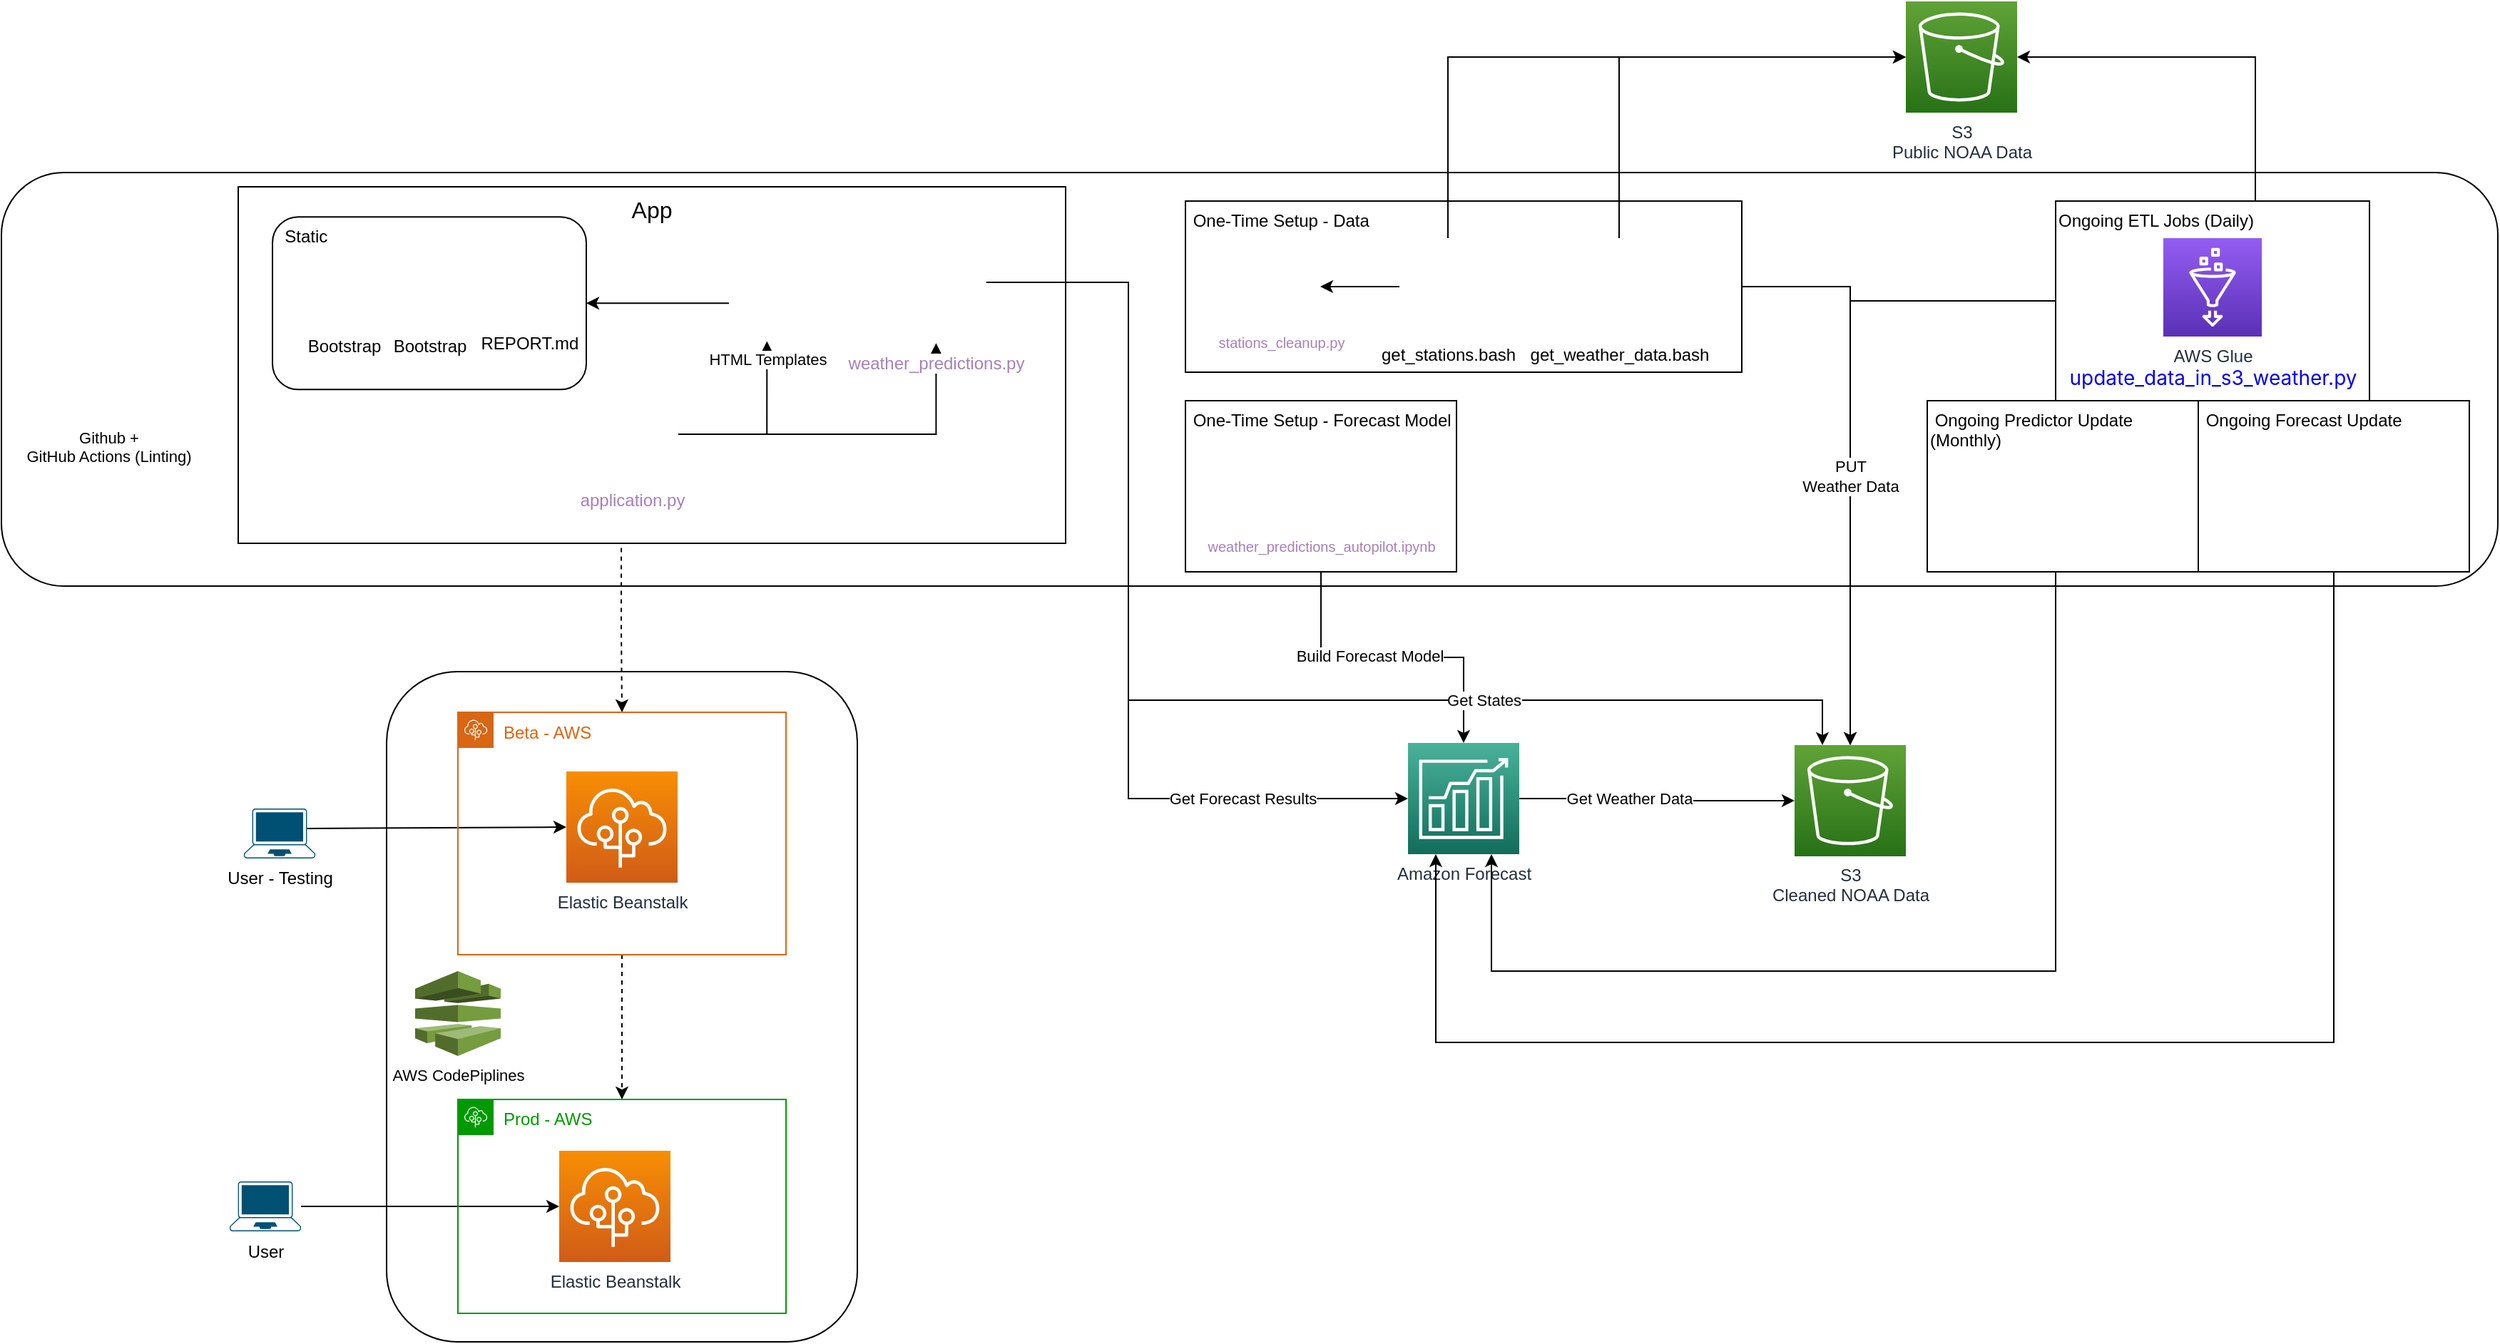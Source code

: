 <mxfile version="20.5.1" type="github">
  <diagram id="uCUmhPaclYyrkWVYoByS" name="Page-1">
    <mxGraphModel dx="2807" dy="969" grid="1" gridSize="10" guides="1" tooltips="1" connect="1" arrows="1" fold="1" page="1" pageScale="1" pageWidth="850" pageHeight="1100" math="0" shadow="0">
      <root>
        <mxCell id="0" />
        <mxCell id="1" parent="0" />
        <mxCell id="N-B8ZxFEc36IfZRzfziT-39" value="" style="rounded=1;whiteSpace=wrap;html=1;fontSize=11;fillColor=none;" vertex="1" parent="1">
          <mxGeometry x="-110" y="150" width="1750" height="290" as="geometry" />
        </mxCell>
        <mxCell id="N-B8ZxFEc36IfZRzfziT-44" style="edgeStyle=orthogonalEdgeStyle;rounded=0;orthogonalLoop=1;jettySize=auto;html=1;entryX=0.5;entryY=0;entryDx=0;entryDy=0;entryPerimeter=0;fontSize=11;" edge="1" parent="1" source="N-B8ZxFEc36IfZRzfziT-42" target="N-B8ZxFEc36IfZRzfziT-43">
          <mxGeometry relative="1" as="geometry" />
        </mxCell>
        <mxCell id="N-B8ZxFEc36IfZRzfziT-51" value="Build Forecast Model" style="edgeLabel;html=1;align=center;verticalAlign=middle;resizable=0;points=[];fontSize=11;" vertex="1" connectable="0" parent="N-B8ZxFEc36IfZRzfziT-44">
          <mxGeometry x="-0.144" y="1" relative="1" as="geometry">
            <mxPoint as="offset" />
          </mxGeometry>
        </mxCell>
        <mxCell id="N-B8ZxFEc36IfZRzfziT-42" value="&amp;nbsp;One-Time Setup - Forecast Model" style="rounded=0;whiteSpace=wrap;html=1;fillColor=none;align=left;verticalAlign=top;" vertex="1" parent="1">
          <mxGeometry x="720" y="310" width="190" height="120" as="geometry" />
        </mxCell>
        <mxCell id="N-B8ZxFEc36IfZRzfziT-41" value="" style="rounded=1;whiteSpace=wrap;html=1;fontSize=11;" vertex="1" parent="1">
          <mxGeometry x="160" y="500" width="330" height="470" as="geometry" />
        </mxCell>
        <mxCell id="N-B8ZxFEc36IfZRzfziT-37" style="edgeStyle=orthogonalEdgeStyle;rounded=0;orthogonalLoop=1;jettySize=auto;html=1;entryX=0.5;entryY=0;entryDx=0;entryDy=0;entryPerimeter=0;fontSize=11;" edge="1" parent="1" source="N-B8ZxFEc36IfZRzfziT-12" target="PGNGUmruBmEjUjXc-qWK-37">
          <mxGeometry relative="1" as="geometry" />
        </mxCell>
        <mxCell id="N-B8ZxFEc36IfZRzfziT-12" value="&amp;nbsp;One-Time Setup - Data" style="rounded=0;whiteSpace=wrap;html=1;fillColor=none;align=left;verticalAlign=top;" vertex="1" parent="1">
          <mxGeometry x="720" y="170" width="390" height="120" as="geometry" />
        </mxCell>
        <mxCell id="PGNGUmruBmEjUjXc-qWK-28" style="edgeStyle=orthogonalEdgeStyle;rounded=0;orthogonalLoop=1;jettySize=auto;html=1;dashed=1;exitX=0.463;exitY=1.013;exitDx=0;exitDy=0;exitPerimeter=0;" parent="1" source="PGNGUmruBmEjUjXc-qWK-51" target="PGNGUmruBmEjUjXc-qWK-30" edge="1">
          <mxGeometry relative="1" as="geometry">
            <mxPoint x="465" y="480" as="targetPoint" />
            <mxPoint x="482" y="231.519" as="sourcePoint" />
          </mxGeometry>
        </mxCell>
        <mxCell id="PGNGUmruBmEjUjXc-qWK-35" style="edgeStyle=orthogonalEdgeStyle;rounded=0;orthogonalLoop=1;jettySize=auto;html=1;" parent="1" source="PGNGUmruBmEjUjXc-qWK-2" target="PGNGUmruBmEjUjXc-qWK-32" edge="1">
          <mxGeometry relative="1" as="geometry" />
        </mxCell>
        <mxCell id="PGNGUmruBmEjUjXc-qWK-2" value="User" style="points=[[0.13,0.02,0],[0.5,0,0],[0.87,0.02,0],[0.885,0.4,0],[0.985,0.985,0],[0.5,1,0],[0.015,0.985,0],[0.115,0.4,0]];verticalLabelPosition=bottom;sketch=0;html=1;verticalAlign=top;aspect=fixed;align=center;pointerEvents=1;shape=mxgraph.cisco19.laptop;fillColor=#005073;strokeColor=none;" parent="1" vertex="1">
          <mxGeometry x="50" y="857.5" width="50" height="35" as="geometry" />
        </mxCell>
        <mxCell id="PGNGUmruBmEjUjXc-qWK-12" value="User - Testing" style="points=[[0.13,0.02,0],[0.5,0,0],[0.87,0.02,0],[0.885,0.4,0],[0.985,0.985,0],[0.5,1,0],[0.015,0.985,0],[0.115,0.4,0]];verticalLabelPosition=bottom;sketch=0;html=1;verticalAlign=top;aspect=fixed;align=center;pointerEvents=1;shape=mxgraph.cisco19.laptop;fillColor=#005073;strokeColor=none;" parent="1" vertex="1">
          <mxGeometry x="60" y="596" width="50" height="35" as="geometry" />
        </mxCell>
        <mxCell id="PGNGUmruBmEjUjXc-qWK-13" value="" style="endArrow=classic;html=1;rounded=0;exitX=0.885;exitY=0.4;exitDx=0;exitDy=0;exitPerimeter=0;entryX=0;entryY=0.5;entryDx=0;entryDy=0;entryPerimeter=0;" parent="1" source="PGNGUmruBmEjUjXc-qWK-12" target="PGNGUmruBmEjUjXc-qWK-11" edge="1">
          <mxGeometry width="50" height="50" relative="1" as="geometry">
            <mxPoint x="120" y="640" as="sourcePoint" />
            <mxPoint x="170" y="590" as="targetPoint" />
          </mxGeometry>
        </mxCell>
        <mxCell id="PGNGUmruBmEjUjXc-qWK-36" style="edgeStyle=orthogonalEdgeStyle;rounded=0;orthogonalLoop=1;jettySize=auto;html=1;entryX=0.5;entryY=0;entryDx=0;entryDy=0;dashed=1;fontColor=#009900;" parent="1" source="PGNGUmruBmEjUjXc-qWK-30" target="PGNGUmruBmEjUjXc-qWK-31" edge="1">
          <mxGeometry relative="1" as="geometry" />
        </mxCell>
        <mxCell id="PGNGUmruBmEjUjXc-qWK-30" value="Beta - AWS" style="points=[[0,0],[0.25,0],[0.5,0],[0.75,0],[1,0],[1,0.25],[1,0.5],[1,0.75],[1,1],[0.75,1],[0.5,1],[0.25,1],[0,1],[0,0.75],[0,0.5],[0,0.25]];outlineConnect=0;gradientColor=none;html=1;whiteSpace=wrap;fontSize=12;fontStyle=0;container=1;pointerEvents=0;collapsible=0;recursiveResize=0;shape=mxgraph.aws4.group;grIcon=mxgraph.aws4.group_elastic_beanstalk;strokeColor=#D86613;fillColor=none;verticalAlign=top;align=left;spacingLeft=30;fontColor=#D86613;dashed=0;" parent="1" vertex="1">
          <mxGeometry x="210" y="528.5" width="230" height="170" as="geometry" />
        </mxCell>
        <mxCell id="PGNGUmruBmEjUjXc-qWK-11" value="Elastic Beanstalk" style="sketch=0;points=[[0,0,0],[0.25,0,0],[0.5,0,0],[0.75,0,0],[1,0,0],[0,1,0],[0.25,1,0],[0.5,1,0],[0.75,1,0],[1,1,0],[0,0.25,0],[0,0.5,0],[0,0.75,0],[1,0.25,0],[1,0.5,0],[1,0.75,0]];outlineConnect=0;fontColor=#232F3E;gradientColor=#F78E04;gradientDirection=north;fillColor=#D05C17;strokeColor=#ffffff;dashed=0;verticalLabelPosition=bottom;verticalAlign=top;align=center;html=1;fontSize=12;fontStyle=0;aspect=fixed;shape=mxgraph.aws4.resourceIcon;resIcon=mxgraph.aws4.elastic_beanstalk;" parent="PGNGUmruBmEjUjXc-qWK-30" vertex="1">
          <mxGeometry x="76" y="41.5" width="78" height="78" as="geometry" />
        </mxCell>
        <mxCell id="PGNGUmruBmEjUjXc-qWK-31" value="&lt;font color=&quot;#009900&quot;&gt;Prod - AWS&lt;/font&gt;" style="points=[[0,0],[0.25,0],[0.5,0],[0.75,0],[1,0],[1,0.25],[1,0.5],[1,0.75],[1,1],[0.75,1],[0.5,1],[0.25,1],[0,1],[0,0.75],[0,0.5],[0,0.25]];outlineConnect=0;gradientColor=none;html=1;whiteSpace=wrap;fontSize=12;fontStyle=0;container=1;pointerEvents=0;collapsible=0;recursiveResize=0;shape=mxgraph.aws4.group;grIcon=mxgraph.aws4.group_elastic_beanstalk;strokeColor=#009900;fillColor=none;verticalAlign=top;align=left;spacingLeft=30;fontColor=#D86613;dashed=0;" parent="1" vertex="1">
          <mxGeometry x="210" y="800" width="230" height="150" as="geometry" />
        </mxCell>
        <mxCell id="PGNGUmruBmEjUjXc-qWK-32" value="Elastic Beanstalk" style="sketch=0;points=[[0,0,0],[0.25,0,0],[0.5,0,0],[0.75,0,0],[1,0,0],[0,1,0],[0.25,1,0],[0.5,1,0],[0.75,1,0],[1,1,0],[0,0.25,0],[0,0.5,0],[0,0.75,0],[1,0.25,0],[1,0.5,0],[1,0.75,0]];outlineConnect=0;fontColor=#232F3E;gradientColor=#F78E04;gradientDirection=north;fillColor=#D05C17;strokeColor=#ffffff;dashed=0;verticalLabelPosition=bottom;verticalAlign=top;align=center;html=1;fontSize=12;fontStyle=0;aspect=fixed;shape=mxgraph.aws4.resourceIcon;resIcon=mxgraph.aws4.elastic_beanstalk;" parent="PGNGUmruBmEjUjXc-qWK-31" vertex="1">
          <mxGeometry x="71" y="36" width="78" height="78" as="geometry" />
        </mxCell>
        <mxCell id="PGNGUmruBmEjUjXc-qWK-48" value="stations_cleanup.py" style="shape=image;html=1;verticalAlign=top;verticalLabelPosition=bottom;labelBackgroundColor=#ffffff;imageAspect=0;aspect=fixed;image=https://cdn1.iconfinder.com/data/icons/ionicons-fill-vol-2/512/logo-python-128.png;strokeColor=#A680B8;fontColor=#A680B8;fontSize=10;" parent="1" vertex="1">
          <mxGeometry x="759.997" y="202.756" width="54.49" height="54.49" as="geometry" />
        </mxCell>
        <mxCell id="PGNGUmruBmEjUjXc-qWK-49" value="weather_predictions_autopilot.ipynb" style="shape=image;html=1;verticalAlign=top;verticalLabelPosition=bottom;labelBackgroundColor=#ffffff;imageAspect=0;aspect=fixed;image=https://cdn1.iconfinder.com/data/icons/ionicons-fill-vol-2/512/logo-python-128.png;strokeColor=#A680B8;fontColor=#A680B8;fontSize=10;" parent="1" vertex="1">
          <mxGeometry x="784.844" y="339.848" width="60.31" height="60.31" as="geometry" />
        </mxCell>
        <mxCell id="N-B8ZxFEc36IfZRzfziT-4" value="" style="group" vertex="1" connectable="0" parent="1">
          <mxGeometry x="60" y="160" width="580" height="250" as="geometry" />
        </mxCell>
        <mxCell id="PGNGUmruBmEjUjXc-qWK-51" value="App" style="rounded=0;whiteSpace=wrap;html=1;fillColor=none;align=center;verticalAlign=top;fontSize=16;" parent="N-B8ZxFEc36IfZRzfziT-4" vertex="1">
          <mxGeometry x="-4" width="580" height="250" as="geometry" />
        </mxCell>
        <mxCell id="N-B8ZxFEc36IfZRzfziT-24" value="&amp;nbsp; Static" style="rounded=1;whiteSpace=wrap;html=1;align=left;labelPosition=center;verticalLabelPosition=middle;verticalAlign=top;" vertex="1" parent="N-B8ZxFEc36IfZRzfziT-4">
          <mxGeometry x="20" y="21.08" width="220" height="121.1" as="geometry" />
        </mxCell>
        <mxCell id="N-B8ZxFEc36IfZRzfziT-17" style="edgeStyle=orthogonalEdgeStyle;rounded=0;orthogonalLoop=1;jettySize=auto;html=1;" edge="1" parent="N-B8ZxFEc36IfZRzfziT-4" source="PGNGUmruBmEjUjXc-qWK-46" target="PGNGUmruBmEjUjXc-qWK-47">
          <mxGeometry relative="1" as="geometry" />
        </mxCell>
        <mxCell id="N-B8ZxFEc36IfZRzfziT-35" style="edgeStyle=orthogonalEdgeStyle;rounded=0;orthogonalLoop=1;jettySize=auto;html=1;entryX=0.5;entryY=1;entryDx=0;entryDy=0;fontSize=11;" edge="1" parent="N-B8ZxFEc36IfZRzfziT-4" source="PGNGUmruBmEjUjXc-qWK-46" target="N-B8ZxFEc36IfZRzfziT-32">
          <mxGeometry relative="1" as="geometry" />
        </mxCell>
        <mxCell id="PGNGUmruBmEjUjXc-qWK-46" value="application.py" style="shape=image;html=1;verticalAlign=top;verticalLabelPosition=bottom;labelBackgroundColor=#ffffff;imageAspect=0;aspect=fixed;image=https://cdn1.iconfinder.com/data/icons/ionicons-fill-vol-2/512/logo-python-128.png;strokeColor=#A680B8;fontColor=#A680B8;" parent="N-B8ZxFEc36IfZRzfziT-4" vertex="1">
          <mxGeometry x="240.0" y="141.253" width="64.488" height="64.488" as="geometry" />
        </mxCell>
        <mxCell id="PGNGUmruBmEjUjXc-qWK-47" value="weather_predictions.py" style="shape=image;html=1;verticalAlign=top;verticalLabelPosition=bottom;labelBackgroundColor=#ffffff;imageAspect=0;aspect=fixed;image=https://cdn1.iconfinder.com/data/icons/ionicons-fill-vol-2/512/logo-python-128.png;strokeColor=#A680B8;fontColor=#A680B8;" parent="N-B8ZxFEc36IfZRzfziT-4" vertex="1">
          <mxGeometry x="450.0" y="39.176" width="70.44" height="70.44" as="geometry" />
        </mxCell>
        <mxCell id="N-B8ZxFEc36IfZRzfziT-23" value="Bootstrap" style="shape=image;html=1;verticalAlign=top;verticalLabelPosition=bottom;labelBackgroundColor=#ffffff;imageAspect=0;aspect=fixed;image=https://cdn1.iconfinder.com/data/icons/bootstrap-vol-3/16/filetype-css-128.png;align=center;" vertex="1" parent="N-B8ZxFEc36IfZRzfziT-4">
          <mxGeometry x="50" y="57.793" width="40" height="40" as="geometry" />
        </mxCell>
        <mxCell id="N-B8ZxFEc36IfZRzfziT-25" value="Bootstrap" style="shape=image;html=1;verticalAlign=top;verticalLabelPosition=bottom;labelBackgroundColor=#ffffff;imageAspect=0;aspect=fixed;image=https://cdn1.iconfinder.com/data/icons/bootstrap-vol-3/16/filetype-js-128.png" vertex="1" parent="N-B8ZxFEc36IfZRzfziT-4">
          <mxGeometry x="110" y="57.793" width="40" height="40" as="geometry" />
        </mxCell>
        <mxCell id="N-B8ZxFEc36IfZRzfziT-26" value="REPORT.md" style="shape=image;html=1;verticalAlign=top;verticalLabelPosition=bottom;labelBackgroundColor=#ffffff;imageAspect=0;aspect=fixed;image=https://cdn1.iconfinder.com/data/icons/bootstrap-vol-3/16/filetype-md-128.png" vertex="1" parent="N-B8ZxFEc36IfZRzfziT-4">
          <mxGeometry x="179" y="54.904" width="41.5" height="41.5" as="geometry" />
        </mxCell>
        <mxCell id="N-B8ZxFEc36IfZRzfziT-30" value="" style="shape=image;html=1;verticalAlign=top;verticalLabelPosition=bottom;labelBackgroundColor=#ffffff;imageAspect=0;aspect=fixed;image=https://cdn1.iconfinder.com/data/icons/unicons-line-vol-3/24/flask-128.png" vertex="1" parent="N-B8ZxFEc36IfZRzfziT-4">
          <mxGeometry x="244" y="2.4" width="26.08" height="26.08" as="geometry" />
        </mxCell>
        <mxCell id="N-B8ZxFEc36IfZRzfziT-34" style="edgeStyle=orthogonalEdgeStyle;rounded=0;orthogonalLoop=1;jettySize=auto;html=1;entryX=1;entryY=0.5;entryDx=0;entryDy=0;fontSize=16;" edge="1" parent="N-B8ZxFEc36IfZRzfziT-4" source="N-B8ZxFEc36IfZRzfziT-32" target="N-B8ZxFEc36IfZRzfziT-24">
          <mxGeometry relative="1" as="geometry" />
        </mxCell>
        <mxCell id="N-B8ZxFEc36IfZRzfziT-32" value="HTML Templates" style="shape=image;html=1;verticalAlign=top;verticalLabelPosition=bottom;labelBackgroundColor=#ffffff;imageAspect=0;aspect=fixed;image=https://cdn2.iconfinder.com/data/icons/simple-files/128/HTML.png;fontSize=11;" vertex="1" parent="N-B8ZxFEc36IfZRzfziT-4">
          <mxGeometry x="340" y="55" width="53.26" height="53.26" as="geometry" />
        </mxCell>
        <mxCell id="PGNGUmruBmEjUjXc-qWK-37" value="S3&lt;br&gt;Cleaned NOAA Data" style="sketch=0;points=[[0,0,0],[0.25,0,0],[0.5,0,0],[0.75,0,0],[1,0,0],[0,1,0],[0.25,1,0],[0.5,1,0],[0.75,1,0],[1,1,0],[0,0.25,0],[0,0.5,0],[0,0.75,0],[1,0.25,0],[1,0.5,0],[1,0.75,0]];outlineConnect=0;fontColor=#232F3E;gradientColor=#60A337;gradientDirection=north;fillColor=#277116;strokeColor=#ffffff;dashed=0;verticalLabelPosition=bottom;verticalAlign=top;align=center;html=1;fontSize=12;fontStyle=0;aspect=fixed;shape=mxgraph.aws4.resourceIcon;resIcon=mxgraph.aws4.s3;" parent="1" vertex="1">
          <mxGeometry x="1147" y="551.46" width="78" height="78" as="geometry" />
        </mxCell>
        <mxCell id="PGNGUmruBmEjUjXc-qWK-41" style="edgeStyle=orthogonalEdgeStyle;rounded=0;orthogonalLoop=1;jettySize=auto;html=1;exitX=0.5;exitY=1;exitDx=0;exitDy=0;exitPerimeter=0;fontColor=#009900;" parent="1" source="PGNGUmruBmEjUjXc-qWK-37" target="PGNGUmruBmEjUjXc-qWK-37" edge="1">
          <mxGeometry relative="1" as="geometry" />
        </mxCell>
        <mxCell id="N-B8ZxFEc36IfZRzfziT-6" style="edgeStyle=orthogonalEdgeStyle;rounded=0;orthogonalLoop=1;jettySize=auto;html=1;entryX=1;entryY=0.5;entryDx=0;entryDy=0;" edge="1" parent="1" source="N-B8ZxFEc36IfZRzfziT-5" target="PGNGUmruBmEjUjXc-qWK-48">
          <mxGeometry relative="1" as="geometry" />
        </mxCell>
        <mxCell id="N-B8ZxFEc36IfZRzfziT-8" style="edgeStyle=orthogonalEdgeStyle;rounded=0;orthogonalLoop=1;jettySize=auto;html=1;exitX=0.5;exitY=0;exitDx=0;exitDy=0;entryX=0;entryY=0.5;entryDx=0;entryDy=0;entryPerimeter=0;" edge="1" parent="1" source="N-B8ZxFEc36IfZRzfziT-5" target="N-B8ZxFEc36IfZRzfziT-7">
          <mxGeometry relative="1" as="geometry">
            <Array as="points">
              <mxPoint x="904" y="69" />
            </Array>
          </mxGeometry>
        </mxCell>
        <mxCell id="N-B8ZxFEc36IfZRzfziT-5" value="get_stations.bash" style="shape=image;html=1;verticalAlign=top;verticalLabelPosition=bottom;labelBackgroundColor=#ffffff;imageAspect=0;aspect=fixed;image=https://cdn1.iconfinder.com/data/icons/bootstrap-vol-3/16/filetype-sh-128.png" vertex="1" parent="1">
          <mxGeometry x="870" y="196" width="68" height="68" as="geometry" />
        </mxCell>
        <mxCell id="N-B8ZxFEc36IfZRzfziT-7" value="S3&lt;br&gt;Public NOAA Data" style="sketch=0;points=[[0,0,0],[0.25,0,0],[0.5,0,0],[0.75,0,0],[1,0,0],[0,1,0],[0.25,1,0],[0.5,1,0],[0.75,1,0],[1,1,0],[0,0.25,0],[0,0.5,0],[0,0.75,0],[1,0.25,0],[1,0.5,0],[1,0.75,0]];outlineConnect=0;fontColor=#232F3E;gradientColor=#60A337;gradientDirection=north;fillColor=#277116;strokeColor=#ffffff;dashed=0;verticalLabelPosition=bottom;verticalAlign=top;align=center;html=1;fontSize=12;fontStyle=0;aspect=fixed;shape=mxgraph.aws4.resourceIcon;resIcon=mxgraph.aws4.s3;" vertex="1" parent="1">
          <mxGeometry x="1225" y="30" width="78" height="78" as="geometry" />
        </mxCell>
        <mxCell id="N-B8ZxFEc36IfZRzfziT-14" style="edgeStyle=orthogonalEdgeStyle;rounded=0;orthogonalLoop=1;jettySize=auto;html=1;entryX=0;entryY=0.5;entryDx=0;entryDy=0;entryPerimeter=0;" edge="1" parent="1" source="N-B8ZxFEc36IfZRzfziT-10" target="N-B8ZxFEc36IfZRzfziT-7">
          <mxGeometry relative="1" as="geometry">
            <Array as="points">
              <mxPoint x="1024" y="69" />
            </Array>
          </mxGeometry>
        </mxCell>
        <mxCell id="N-B8ZxFEc36IfZRzfziT-10" value="get_weather_data.bash" style="shape=image;html=1;verticalAlign=top;verticalLabelPosition=bottom;labelBackgroundColor=#ffffff;imageAspect=0;aspect=fixed;image=https://cdn1.iconfinder.com/data/icons/bootstrap-vol-3/16/filetype-sh-128.png" vertex="1" parent="1">
          <mxGeometry x="990" y="196" width="68" height="68" as="geometry" />
        </mxCell>
        <mxCell id="N-B8ZxFEc36IfZRzfziT-21" style="edgeStyle=orthogonalEdgeStyle;rounded=0;orthogonalLoop=1;jettySize=auto;html=1;entryX=1;entryY=0.5;entryDx=0;entryDy=0;entryPerimeter=0;" edge="1" parent="1" source="N-B8ZxFEc36IfZRzfziT-18" target="N-B8ZxFEc36IfZRzfziT-7">
          <mxGeometry relative="1" as="geometry">
            <Array as="points">
              <mxPoint x="1470" y="69" />
            </Array>
          </mxGeometry>
        </mxCell>
        <mxCell id="N-B8ZxFEc36IfZRzfziT-38" style="edgeStyle=orthogonalEdgeStyle;rounded=0;orthogonalLoop=1;jettySize=auto;html=1;entryX=0.5;entryY=0;entryDx=0;entryDy=0;entryPerimeter=0;fontSize=11;" edge="1" parent="1" source="N-B8ZxFEc36IfZRzfziT-18" target="PGNGUmruBmEjUjXc-qWK-37">
          <mxGeometry relative="1" as="geometry">
            <Array as="points">
              <mxPoint x="1186" y="240" />
            </Array>
          </mxGeometry>
        </mxCell>
        <mxCell id="N-B8ZxFEc36IfZRzfziT-48" value="PUT&lt;br&gt;Weather Data" style="edgeLabel;html=1;align=center;verticalAlign=middle;resizable=0;points=[];fontSize=11;" vertex="1" connectable="0" parent="N-B8ZxFEc36IfZRzfziT-38">
          <mxGeometry x="0.17" relative="1" as="geometry">
            <mxPoint as="offset" />
          </mxGeometry>
        </mxCell>
        <mxCell id="N-B8ZxFEc36IfZRzfziT-18" value="Ongoing ETL Jobs (Daily)" style="rounded=0;whiteSpace=wrap;html=1;fillColor=none;align=left;verticalAlign=top;" vertex="1" parent="1">
          <mxGeometry x="1330" y="170" width="220" height="140" as="geometry" />
        </mxCell>
        <mxCell id="N-B8ZxFEc36IfZRzfziT-20" value="AWS Glue&lt;br&gt;&lt;a class=&quot;js-navigation-open Link--primary&quot; title=&quot;update_data_in_s3_weather.py&quot; data-turbo-frame=&quot;repo-content-turbo-frame&quot; href=&quot;https://github.com/robords/weather_predictions_with_aws/blob/main/glue_update_s3_data/update_data_in_s3_weather.py&quot; style=&quot;box-sizing: border-box; background-color: rgb(255, 255, 255); text-decoration-line: none; font-family: -apple-system, &amp;quot;system-ui&amp;quot;, &amp;quot;Segoe UI&amp;quot;, &amp;quot;Noto Sans&amp;quot;, Helvetica, Arial, sans-serif, &amp;quot;Apple Color Emoji&amp;quot;, &amp;quot;Segoe UI Emoji&amp;quot;; font-size: 14px; text-align: start;&quot;&gt;update_data_in_s3_weather.py&lt;/a&gt;" style="sketch=0;points=[[0,0,0],[0.25,0,0],[0.5,0,0],[0.75,0,0],[1,0,0],[0,1,0],[0.25,1,0],[0.5,1,0],[0.75,1,0],[1,1,0],[0,0.25,0],[0,0.5,0],[0,0.75,0],[1,0.25,0],[1,0.5,0],[1,0.75,0]];outlineConnect=0;fontColor=#232F3E;gradientColor=#945DF2;gradientDirection=north;fillColor=#5A30B5;strokeColor=#ffffff;dashed=0;verticalLabelPosition=bottom;verticalAlign=top;align=center;html=1;fontSize=12;fontStyle=0;aspect=fixed;shape=mxgraph.aws4.resourceIcon;resIcon=mxgraph.aws4.glue;" vertex="1" parent="1">
          <mxGeometry x="1405.5" y="196" width="69" height="69" as="geometry" />
        </mxCell>
        <mxCell id="N-B8ZxFEc36IfZRzfziT-36" value="Github + &lt;br&gt;GitHub Actions (Linting)" style="shape=image;html=1;verticalAlign=top;verticalLabelPosition=bottom;labelBackgroundColor=#ffffff;imageAspect=0;aspect=fixed;image=https://cdn4.iconfinder.com/data/icons/social-media-and-logos-11/32/Logo_Github-128.png;fontSize=11;" vertex="1" parent="1">
          <mxGeometry x="-90" y="213.38" width="110" height="110" as="geometry" />
        </mxCell>
        <mxCell id="N-B8ZxFEc36IfZRzfziT-40" value="AWS CodePiplines" style="outlineConnect=0;dashed=0;verticalLabelPosition=bottom;verticalAlign=top;align=center;html=1;shape=mxgraph.aws3.codepipeline;fillColor=#759C3E;gradientColor=none;fontSize=11;" vertex="1" parent="1">
          <mxGeometry x="180" y="710" width="60" height="59.5" as="geometry" />
        </mxCell>
        <mxCell id="N-B8ZxFEc36IfZRzfziT-46" style="edgeStyle=orthogonalEdgeStyle;rounded=0;orthogonalLoop=1;jettySize=auto;html=1;entryX=0;entryY=0.5;entryDx=0;entryDy=0;entryPerimeter=0;fontSize=11;" edge="1" parent="1" source="N-B8ZxFEc36IfZRzfziT-43" target="PGNGUmruBmEjUjXc-qWK-37">
          <mxGeometry relative="1" as="geometry" />
        </mxCell>
        <mxCell id="N-B8ZxFEc36IfZRzfziT-49" value="Get Weather Data" style="edgeLabel;html=1;align=center;verticalAlign=middle;resizable=0;points=[];fontSize=11;" vertex="1" connectable="0" parent="N-B8ZxFEc36IfZRzfziT-46">
          <mxGeometry x="-0.223" relative="1" as="geometry">
            <mxPoint x="1" as="offset" />
          </mxGeometry>
        </mxCell>
        <mxCell id="N-B8ZxFEc36IfZRzfziT-43" value="Amazon Forecast" style="sketch=0;points=[[0,0,0],[0.25,0,0],[0.5,0,0],[0.75,0,0],[1,0,0],[0,1,0],[0.25,1,0],[0.5,1,0],[0.75,1,0],[1,1,0],[0,0.25,0],[0,0.5,0],[0,0.75,0],[1,0.25,0],[1,0.5,0],[1,0.75,0]];outlineConnect=0;fontColor=#232F3E;gradientColor=#4AB29A;gradientDirection=north;fillColor=#116D5B;strokeColor=#ffffff;dashed=0;verticalLabelPosition=bottom;verticalAlign=top;align=center;html=1;fontSize=12;fontStyle=0;aspect=fixed;shape=mxgraph.aws4.resourceIcon;resIcon=mxgraph.aws4.forecast;" vertex="1" parent="1">
          <mxGeometry x="876" y="550" width="78" height="78" as="geometry" />
        </mxCell>
        <mxCell id="N-B8ZxFEc36IfZRzfziT-45" style="edgeStyle=orthogonalEdgeStyle;rounded=0;orthogonalLoop=1;jettySize=auto;html=1;entryX=0;entryY=0.5;entryDx=0;entryDy=0;entryPerimeter=0;fontSize=11;" edge="1" parent="1" source="PGNGUmruBmEjUjXc-qWK-47" target="N-B8ZxFEc36IfZRzfziT-43">
          <mxGeometry relative="1" as="geometry">
            <Array as="points">
              <mxPoint x="680" y="227" />
              <mxPoint x="680" y="589" />
            </Array>
          </mxGeometry>
        </mxCell>
        <mxCell id="N-B8ZxFEc36IfZRzfziT-50" value="Get Forecast Results" style="edgeLabel;html=1;align=center;verticalAlign=middle;resizable=0;points=[];fontSize=11;" vertex="1" connectable="0" parent="N-B8ZxFEc36IfZRzfziT-45">
          <mxGeometry x="0.598" relative="1" as="geometry">
            <mxPoint x="16" as="offset" />
          </mxGeometry>
        </mxCell>
        <mxCell id="N-B8ZxFEc36IfZRzfziT-47" style="edgeStyle=orthogonalEdgeStyle;rounded=0;orthogonalLoop=1;jettySize=auto;html=1;entryX=0.25;entryY=0;entryDx=0;entryDy=0;entryPerimeter=0;fontSize=11;" edge="1" parent="1" source="PGNGUmruBmEjUjXc-qWK-47" target="PGNGUmruBmEjUjXc-qWK-37">
          <mxGeometry relative="1" as="geometry">
            <Array as="points">
              <mxPoint x="680" y="227" />
              <mxPoint x="680" y="520" />
              <mxPoint x="1167" y="520" />
            </Array>
          </mxGeometry>
        </mxCell>
        <mxCell id="N-B8ZxFEc36IfZRzfziT-52" value="Get States" style="edgeLabel;html=1;align=center;verticalAlign=middle;resizable=0;points=[];fontSize=11;" vertex="1" connectable="0" parent="N-B8ZxFEc36IfZRzfziT-47">
          <mxGeometry x="0.081" y="3" relative="1" as="geometry">
            <mxPoint x="149" y="3" as="offset" />
          </mxGeometry>
        </mxCell>
        <mxCell id="N-B8ZxFEc36IfZRzfziT-55" style="edgeStyle=orthogonalEdgeStyle;rounded=0;orthogonalLoop=1;jettySize=auto;html=1;entryX=0.75;entryY=1;entryDx=0;entryDy=0;entryPerimeter=0;fontSize=11;" edge="1" parent="1" source="N-B8ZxFEc36IfZRzfziT-53" target="N-B8ZxFEc36IfZRzfziT-43">
          <mxGeometry relative="1" as="geometry">
            <Array as="points">
              <mxPoint x="1330" y="710" />
              <mxPoint x="935" y="710" />
            </Array>
          </mxGeometry>
        </mxCell>
        <mxCell id="N-B8ZxFEc36IfZRzfziT-53" value="&amp;nbsp;Ongoing Predictor Update (Monthly)" style="rounded=0;whiteSpace=wrap;html=1;fillColor=none;align=left;verticalAlign=top;" vertex="1" parent="1">
          <mxGeometry x="1240" y="310" width="190" height="120" as="geometry" />
        </mxCell>
        <mxCell id="N-B8ZxFEc36IfZRzfziT-56" style="edgeStyle=orthogonalEdgeStyle;rounded=0;orthogonalLoop=1;jettySize=auto;html=1;fontSize=11;entryX=0.25;entryY=1;entryDx=0;entryDy=0;entryPerimeter=0;" edge="1" parent="1" source="N-B8ZxFEc36IfZRzfziT-54" target="N-B8ZxFEc36IfZRzfziT-43">
          <mxGeometry relative="1" as="geometry">
            <mxPoint x="1320" y="870.0" as="targetPoint" />
            <Array as="points">
              <mxPoint x="1525" y="760" />
              <mxPoint x="895" y="760" />
            </Array>
          </mxGeometry>
        </mxCell>
        <mxCell id="N-B8ZxFEc36IfZRzfziT-54" value="&amp;nbsp;Ongoing Forecast Update" style="rounded=0;whiteSpace=wrap;html=1;fillColor=none;align=left;verticalAlign=top;" vertex="1" parent="1">
          <mxGeometry x="1430" y="310" width="190" height="120" as="geometry" />
        </mxCell>
      </root>
    </mxGraphModel>
  </diagram>
</mxfile>
